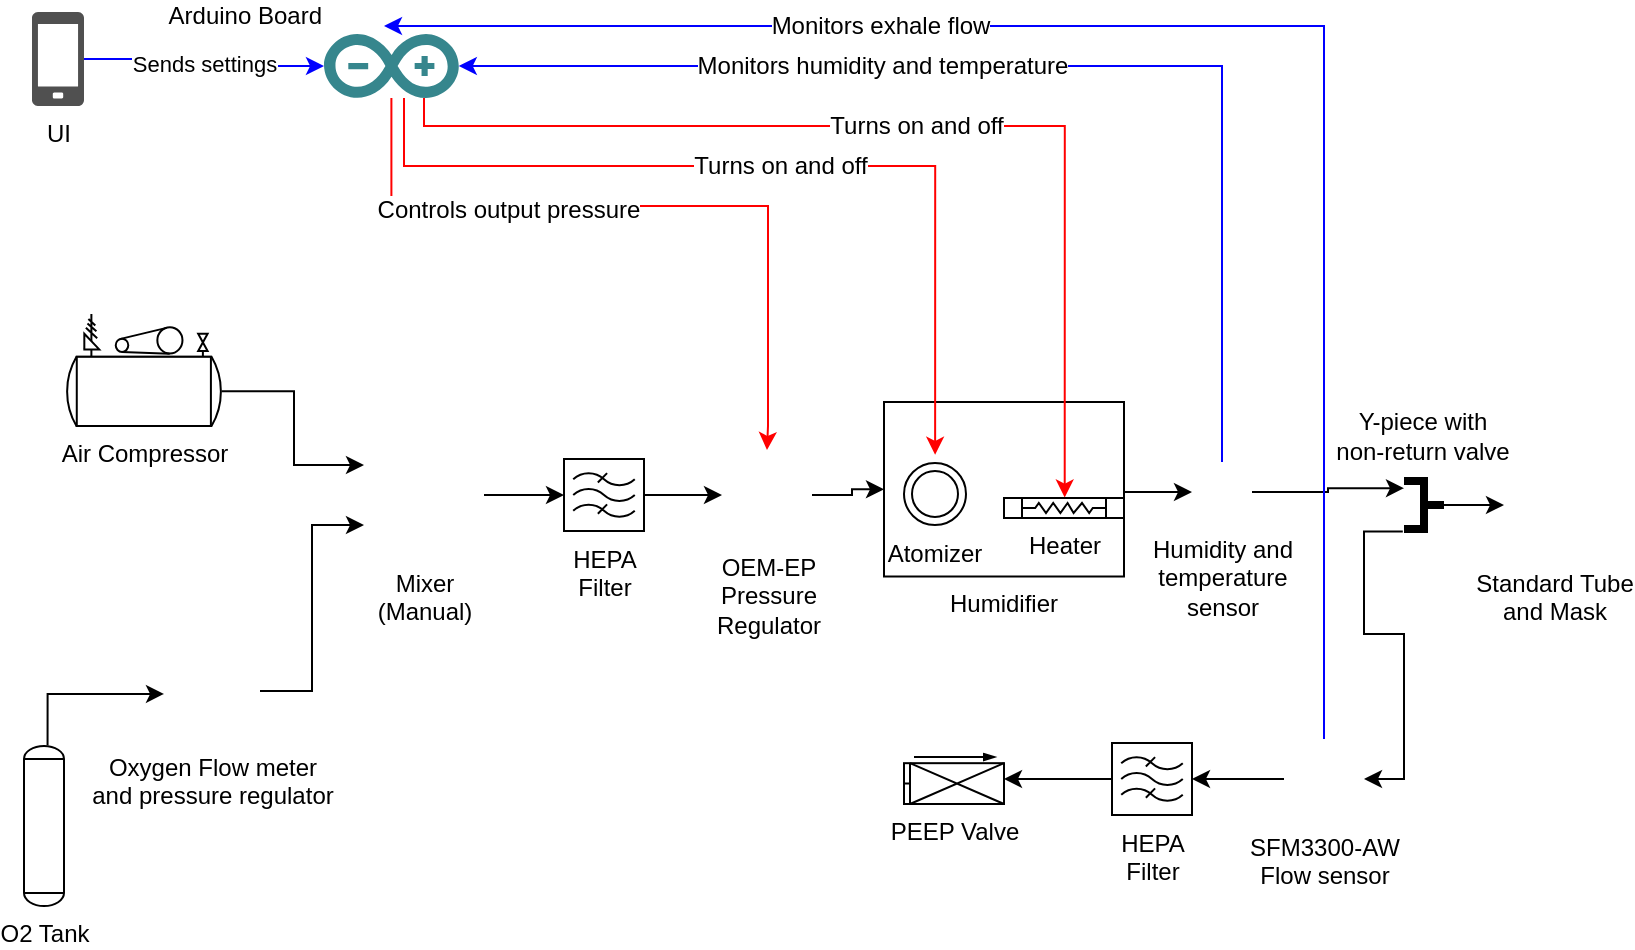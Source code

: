 <mxfile type="github" version="12.9.6">
  <diagram id="v8ACqfiUcGcU-FBjuVRV" name="Block Diagram">
    <mxGraphModel grid="1" shadow="0" math="0" pageHeight="1169" pageWidth="827" pageScale="1" page="1" fold="1" arrows="1" connect="1" tooltips="1" guides="1" gridSize="10" dy="657" dx="1044">
      <root>
        <mxCell id="0" />
        <mxCell id="1" parent="0" />
        <mxCell id="cKnyVmgL8Dwh8mg7-z-A-60" parent="1" target="cKnyVmgL8Dwh8mg7-z-A-3" source="cKnyVmgL8Dwh8mg7-z-A-2" edge="1" style="edgeStyle=orthogonalEdgeStyle;rounded=0;orthogonalLoop=1;jettySize=auto;html=1;strokeColor=#000000;fontSize=12;entryX=0;entryY=0.531;entryDx=0;entryDy=0;entryPerimeter=0;exitX=0.589;exitY=-0.004;exitDx=0;exitDy=0;exitPerimeter=0;">
          <mxGeometry as="geometry" relative="1">
            <mxPoint as="targetPoint" y="393" x="90" />
            <Array as="points">
              <mxPoint y="394" x="32" />
            </Array>
          </mxGeometry>
        </mxCell>
        <mxCell id="cKnyVmgL8Dwh8mg7-z-A-2" value="O2 Tank" parent="1" style="shape=mxgraph.pid.vessels.tank;html=1;align=center;verticalLabelPosition=bottom;verticalAlign=top;dashed=0;" vertex="1">
          <mxGeometry as="geometry" height="80" width="20" y="420" x="20" />
        </mxCell>
        <mxCell id="cKnyVmgL8Dwh8mg7-z-A-65" parent="1" target="KgopnNe5zrmSENhDzvm8-3" source="cKnyVmgL8Dwh8mg7-z-A-3" edge="1" style="edgeStyle=orthogonalEdgeStyle;rounded=0;orthogonalLoop=1;jettySize=auto;html=1;entryX=0;entryY=0.75;entryDx=0;entryDy=0;strokeColor=#000000;fontSize=12;">
          <mxGeometry as="geometry" relative="1">
            <mxPoint as="targetPoint" y="392.5" x="188" />
          </mxGeometry>
        </mxCell>
        <mxCell id="cKnyVmgL8Dwh8mg7-z-A-3" value="Oxygen Flow meter&lt;br&gt;and pressure regulator" parent="1" style="shape=image;html=1;verticalAlign=top;verticalLabelPosition=bottom;labelBackgroundColor=#ffffff;imageAspect=0;aspect=fixed;image=https://cdn1.iconfinder.com/data/icons/common-version-3-0/1024/Meter-128.png" vertex="1">
          <mxGeometry as="geometry" height="48" width="48" y="368.5" x="90" />
        </mxCell>
        <mxCell id="cKnyVmgL8Dwh8mg7-z-A-22" value="" parent="1" target="cKnyVmgL8Dwh8mg7-z-A-12" source="cKnyVmgL8Dwh8mg7-z-A-10" edge="1" style="edgeStyle=orthogonalEdgeStyle;rounded=0;orthogonalLoop=1;jettySize=auto;html=1;">
          <mxGeometry as="geometry" relative="1" />
        </mxCell>
        <mxCell id="cKnyVmgL8Dwh8mg7-z-A-10" value="OEM-EP&lt;br&gt;Pressure&lt;br&gt;Regulator" parent="1" style="shape=image;html=1;verticalAlign=top;verticalLabelPosition=bottom;labelBackgroundColor=#ffffff;imageAspect=0;aspect=fixed;image=https://cdn2.iconfinder.com/data/icons/miscellaneous-12/24/miscellaneous-25-128.png" vertex="1">
          <mxGeometry as="geometry" height="45" width="45" y="272" x="369" />
        </mxCell>
        <mxCell id="cKnyVmgL8Dwh8mg7-z-A-25" parent="1" target="cKnyVmgL8Dwh8mg7-z-A-23" source="cKnyVmgL8Dwh8mg7-z-A-52" edge="1" style="edgeStyle=orthogonalEdgeStyle;rounded=0;orthogonalLoop=1;jettySize=auto;html=1;entryX=1;entryY=0.85;entryDx=0;entryDy=0;entryPerimeter=0;exitX=1;exitY=0.5;exitDx=0;exitDy=0;">
          <mxGeometry as="geometry" relative="1">
            <mxPoint as="sourcePoint" y="281.5" x="644" />
          </mxGeometry>
        </mxCell>
        <mxCell id="cKnyVmgL8Dwh8mg7-z-A-53" parent="1" target="cKnyVmgL8Dwh8mg7-z-A-52" source="cKnyVmgL8Dwh8mg7-z-A-12" edge="1" style="edgeStyle=orthogonalEdgeStyle;rounded=0;orthogonalLoop=1;jettySize=auto;html=1;entryX=0;entryY=0.5;entryDx=0;entryDy=0;exitX=1;exitY=0.5;exitDx=0;exitDy=0;">
          <mxGeometry as="geometry" relative="1">
            <mxPoint as="sourcePoint" y="281.667" x="570" />
            <mxPoint as="targetPoint" y="293" x="590" />
            <Array as="points">
              <mxPoint y="293" x="570" />
            </Array>
          </mxGeometry>
        </mxCell>
        <mxCell id="cKnyVmgL8Dwh8mg7-z-A-12" value="Humidifier" parent="1" style="rounded=0;whiteSpace=wrap;html=1;labelPosition=center;verticalLabelPosition=bottom;align=center;verticalAlign=top;" vertex="1">
          <mxGeometry as="geometry" height="87.25" width="120" y="248" x="450" />
        </mxCell>
        <mxCell id="cKnyVmgL8Dwh8mg7-z-A-43" parent="1" target="cKnyVmgL8Dwh8mg7-z-A-10" source="cKnyVmgL8Dwh8mg7-z-A-17" edge="1" style="edgeStyle=orthogonalEdgeStyle;rounded=0;orthogonalLoop=1;jettySize=auto;html=1;entryX=0.5;entryY=0;entryDx=0;entryDy=0;strokeColor=#FF0000;">
          <mxGeometry as="geometry" relative="1">
            <Array as="points">
              <mxPoint y="150" x="204" />
              <mxPoint y="150" x="392" />
              <mxPoint y="260" x="392" />
              <mxPoint y="260" x="391" />
            </Array>
          </mxGeometry>
        </mxCell>
        <mxCell id="cKnyVmgL8Dwh8mg7-z-A-44" value="Controls output pressure" parent="cKnyVmgL8Dwh8mg7-z-A-43" style="text;html=1;align=center;verticalAlign=middle;resizable=0;points=[];labelBackgroundColor=#ffffff;" vertex="1" connectable="0">
          <mxGeometry as="geometry" relative="1" y="-2" x="-0.384">
            <mxPoint as="offset" />
          </mxGeometry>
        </mxCell>
        <mxCell id="cKnyVmgL8Dwh8mg7-z-A-58" value="Turns on and off" parent="1" target="cKnyVmgL8Dwh8mg7-z-A-50" source="cKnyVmgL8Dwh8mg7-z-A-17" edge="1" style="edgeStyle=orthogonalEdgeStyle;rounded=0;orthogonalLoop=1;jettySize=auto;html=1;entryX=0.502;entryY=-0.132;entryDx=0;entryDy=0;entryPerimeter=0;fontSize=12;strokeColor=#FF0000;">
          <mxGeometry as="geometry" relative="1">
            <Array as="points">
              <mxPoint y="130" x="210" />
              <mxPoint y="130" x="476" />
            </Array>
          </mxGeometry>
        </mxCell>
        <mxCell id="cKnyVmgL8Dwh8mg7-z-A-59" value="Turns on and off" parent="1" target="cKnyVmgL8Dwh8mg7-z-A-49" source="cKnyVmgL8Dwh8mg7-z-A-17" edge="1" style="edgeStyle=orthogonalEdgeStyle;rounded=0;orthogonalLoop=1;jettySize=auto;html=1;entryX=0.506;entryY=-0.021;entryDx=0;entryDy=0;entryPerimeter=0;fontSize=12;strokeColor=#FF0000;">
          <mxGeometry as="geometry" relative="1">
            <Array as="points">
              <mxPoint y="110" x="220" />
              <mxPoint y="110" x="540" />
            </Array>
          </mxGeometry>
        </mxCell>
        <mxCell id="cKnyVmgL8Dwh8mg7-z-A-17" value="Arduino Board" parent="1" style="dashed=0;outlineConnect=0;html=1;align=right;labelPosition=left;verticalLabelPosition=top;verticalAlign=bottom;shape=mxgraph.weblogos.arduino;fillColor=#36868D;strokeColor=none" vertex="1">
          <mxGeometry as="geometry" height="32" width="67.4" y="64" x="170" />
        </mxCell>
        <mxCell id="cKnyVmgL8Dwh8mg7-z-A-28" parent="1" target="cKnyVmgL8Dwh8mg7-z-A-27" source="cKnyVmgL8Dwh8mg7-z-A-23" edge="1" style="edgeStyle=orthogonalEdgeStyle;rounded=0;orthogonalLoop=1;jettySize=auto;html=1;exitX=0;exitY=0.5;exitDx=0;exitDy=0;exitPerimeter=0;entryX=0;entryY=0.5;entryDx=0;entryDy=0;">
          <mxGeometry as="geometry" relative="1">
            <Array as="points">
              <mxPoint y="300" x="750" />
              <mxPoint y="300" x="760" />
            </Array>
          </mxGeometry>
        </mxCell>
        <mxCell id="KgopnNe5zrmSENhDzvm8-18" parent="1" target="cKnyVmgL8Dwh8mg7-z-A-26" source="cKnyVmgL8Dwh8mg7-z-A-23" edge="1" style="edgeStyle=orthogonalEdgeStyle;rounded=0;orthogonalLoop=1;jettySize=auto;html=1;entryX=1;entryY=0.5;entryDx=0;entryDy=0;exitX=1.03;exitY=-0.053;exitDx=0;exitDy=0;exitPerimeter=0;">
          <mxGeometry as="geometry" relative="1">
            <Array as="points">
              <mxPoint y="313" x="690" />
              <mxPoint y="364" x="690" />
              <mxPoint y="364" x="710" />
              <mxPoint y="436" x="710" />
            </Array>
          </mxGeometry>
        </mxCell>
        <mxCell id="cKnyVmgL8Dwh8mg7-z-A-23" value="" parent="1" style="verticalLabelPosition=bottom;align=center;dashed=0;html=1;verticalAlign=top;shape=mxgraph.pid.piping.hose_connection;pointerEvents=1;rotation=-180;strokeWidth=4;" vertex="1">
          <mxGeometry as="geometry" height="24" width="20" y="287.5" x="710" />
        </mxCell>
        <mxCell id="cKnyVmgL8Dwh8mg7-z-A-48" value="Monitors exhale flow" parent="1" source="cKnyVmgL8Dwh8mg7-z-A-26" edge="1" style="edgeStyle=orthogonalEdgeStyle;rounded=0;orthogonalLoop=1;jettySize=auto;html=1;exitX=0.5;exitY=0;exitDx=0;exitDy=0;fontSize=12;strokeColor=#0000FF;">
          <mxGeometry as="geometry" relative="1" x="0.401">
            <mxPoint as="sourcePoint" y="380" x="580" />
            <mxPoint as="targetPoint" y="60" x="200" />
            <Array as="points">
              <mxPoint y="60" x="670" />
              <mxPoint y="60" x="237" />
            </Array>
            <mxPoint as="offset" />
          </mxGeometry>
        </mxCell>
        <mxCell id="KgopnNe5zrmSENhDzvm8-17" value="" parent="1" target="KgopnNe5zrmSENhDzvm8-13" source="cKnyVmgL8Dwh8mg7-z-A-26" edge="1" style="edgeStyle=orthogonalEdgeStyle;rounded=0;orthogonalLoop=1;jettySize=auto;html=1;">
          <mxGeometry as="geometry" relative="1" />
        </mxCell>
        <mxCell id="cKnyVmgL8Dwh8mg7-z-A-26" value="SFM3300-AW&lt;br&gt;Flow sensor" parent="1" style="shape=image;html=1;verticalAlign=top;verticalLabelPosition=bottom;labelBackgroundColor=#ffffff;imageAspect=0;aspect=fixed;image=https://cdn2.iconfinder.com/data/icons/freecns-cumulus/16/519618-117_CoverFlow-128.png" vertex="1">
          <mxGeometry as="geometry" height="40" width="40" y="416.5" x="650" />
        </mxCell>
        <mxCell id="cKnyVmgL8Dwh8mg7-z-A-27" value="Standard Tube &lt;br&gt;and Mask" parent="1" style="shape=image;html=1;verticalAlign=top;verticalLabelPosition=bottom;labelBackgroundColor=#ffffff;imageAspect=0;aspect=fixed;image=https://cdn1.iconfinder.com/data/icons/outbreak-epidemic/100/Disease-22-128.png" vertex="1">
          <mxGeometry as="geometry" height="50" width="50" y="274.5" x="760" />
        </mxCell>
        <mxCell id="cKnyVmgL8Dwh8mg7-z-A-34" value="Y-piece with&lt;br&gt;non-return valve" parent="1" style="text;html=1;align=center;verticalAlign=middle;resizable=0;points=[];autosize=1;" vertex="1">
          <mxGeometry as="geometry" height="30" width="100" y="250" x="669" />
        </mxCell>
        <mxCell id="cKnyVmgL8Dwh8mg7-z-A-47" value="Sends settings" parent="1" target="cKnyVmgL8Dwh8mg7-z-A-17" source="cKnyVmgL8Dwh8mg7-z-A-46" edge="1" style="edgeStyle=orthogonalEdgeStyle;rounded=0;orthogonalLoop=1;jettySize=auto;html=1;strokeColor=#0000FF;">
          <mxGeometry as="geometry" relative="1" />
        </mxCell>
        <mxCell id="cKnyVmgL8Dwh8mg7-z-A-46" value="UI" parent="1" style="pointerEvents=1;shadow=0;dashed=0;html=1;strokeColor=none;fillColor=#505050;labelPosition=center;verticalLabelPosition=bottom;verticalAlign=top;outlineConnect=0;align=center;shape=mxgraph.office.devices.cell_phone_generic;" vertex="1">
          <mxGeometry as="geometry" height="47" width="26" y="53" x="24" />
        </mxCell>
        <mxCell id="cKnyVmgL8Dwh8mg7-z-A-49" value="Heater" parent="1" style="shape=mxgraph.pid.heat_exchangers.heat_exchanger_(coil_tubes);html=1;align=center;verticalLabelPosition=bottom;verticalAlign=top;dashed=0;" vertex="1">
          <mxGeometry as="geometry" height="10" width="60" y="296" x="510" />
        </mxCell>
        <mxCell id="cKnyVmgL8Dwh8mg7-z-A-50" value="Atomizer" parent="1" style="ellipse;shape=doubleEllipse;whiteSpace=wrap;html=1;aspect=fixed;labelPosition=center;verticalLabelPosition=bottom;align=center;verticalAlign=top;" vertex="1">
          <mxGeometry as="geometry" height="31" width="31" y="278.5" x="460" />
        </mxCell>
        <mxCell id="cKnyVmgL8Dwh8mg7-z-A-56" parent="1" target="cKnyVmgL8Dwh8mg7-z-A-17" source="cKnyVmgL8Dwh8mg7-z-A-52" edge="1" style="edgeStyle=orthogonalEdgeStyle;rounded=0;orthogonalLoop=1;jettySize=auto;html=1;strokeColor=#0000FF;">
          <mxGeometry as="geometry" relative="1">
            <Array as="points">
              <mxPoint y="80" x="619" />
            </Array>
          </mxGeometry>
        </mxCell>
        <mxCell id="cKnyVmgL8Dwh8mg7-z-A-57" value="Monitors humidity and temperature" parent="cKnyVmgL8Dwh8mg7-z-A-56" style="text;html=1;align=center;verticalAlign=middle;resizable=0;points=[];labelBackgroundColor=#ffffff;" vertex="1" connectable="0">
          <mxGeometry as="geometry" relative="1" x="0.272">
            <mxPoint as="offset" />
          </mxGeometry>
        </mxCell>
        <mxCell id="cKnyVmgL8Dwh8mg7-z-A-52" value="Humidity and&lt;br&gt;temperature&lt;br&gt;sensor" parent="1" style="shape=image;html=1;verticalAlign=top;verticalLabelPosition=bottom;labelBackgroundColor=#ffffff;imageAspect=0;aspect=fixed;image=https://cdn4.iconfinder.com/data/icons/photographer-7/128/light-meter-measurement-sensor-device-128.png" vertex="1">
          <mxGeometry as="geometry" height="30" width="30" y="278" x="604" />
        </mxCell>
        <mxCell id="KgopnNe5zrmSENhDzvm8-9" parent="1" target="KgopnNe5zrmSENhDzvm8-3" source="KgopnNe5zrmSENhDzvm8-2" edge="1" style="edgeStyle=orthogonalEdgeStyle;rounded=0;orthogonalLoop=1;jettySize=auto;html=1;exitX=0.985;exitY=0.69;exitDx=0;exitDy=0;exitPerimeter=0;entryX=0;entryY=0.25;entryDx=0;entryDy=0;">
          <mxGeometry as="geometry" relative="1" />
        </mxCell>
        <mxCell id="KgopnNe5zrmSENhDzvm8-2" value="Air Compressor" parent="1" style="verticalLabelPosition=bottom;outlineConnect=0;align=center;dashed=0;html=1;verticalAlign=top;shape=mxgraph.pid.compressors.ac_air_compressor" vertex="1">
          <mxGeometry as="geometry" height="56" width="80" y="204" x="40" />
        </mxCell>
        <mxCell id="KgopnNe5zrmSENhDzvm8-12" value="" parent="1" target="KgopnNe5zrmSENhDzvm8-10" source="KgopnNe5zrmSENhDzvm8-3" edge="1" style="edgeStyle=orthogonalEdgeStyle;rounded=0;orthogonalLoop=1;jettySize=auto;html=1;">
          <mxGeometry as="geometry" relative="1" />
        </mxCell>
        <mxCell id="KgopnNe5zrmSENhDzvm8-3" value="Mixer&lt;br&gt;(Manual)" parent="1" style="shape=image;html=1;verticalAlign=top;verticalLabelPosition=bottom;labelBackgroundColor=#ffffff;imageAspect=0;aspect=fixed;image=https://cdn0.iconfinder.com/data/icons/audio-controls-ui-icons/40/mix-128.png" vertex="1">
          <mxGeometry as="geometry" height="60" width="60" y="264.5" x="190" />
        </mxCell>
        <mxCell id="KgopnNe5zrmSENhDzvm8-11" value="" parent="1" target="cKnyVmgL8Dwh8mg7-z-A-10" source="KgopnNe5zrmSENhDzvm8-10" edge="1" style="edgeStyle=orthogonalEdgeStyle;rounded=0;orthogonalLoop=1;jettySize=auto;html=1;">
          <mxGeometry as="geometry" relative="1" />
        </mxCell>
        <mxCell id="KgopnNe5zrmSENhDzvm8-10" value="HEPA&lt;br&gt;Filter" parent="1" style="verticalLabelPosition=bottom;shadow=0;dashed=0;align=center;html=1;verticalAlign=top;shape=mxgraph.electrical.abstract.filter;" vertex="1">
          <mxGeometry as="geometry" height="36" width="40" y="276.5" x="290" />
        </mxCell>
        <mxCell id="KgopnNe5zrmSENhDzvm8-16" value="" parent="1" target="KgopnNe5zrmSENhDzvm8-15" source="KgopnNe5zrmSENhDzvm8-13" edge="1" style="edgeStyle=orthogonalEdgeStyle;rounded=0;orthogonalLoop=1;jettySize=auto;html=1;">
          <mxGeometry as="geometry" relative="1" />
        </mxCell>
        <mxCell id="KgopnNe5zrmSENhDzvm8-13" value="HEPA&lt;br&gt;Filter" parent="1" style="verticalLabelPosition=bottom;shadow=0;dashed=0;align=center;html=1;verticalAlign=top;shape=mxgraph.electrical.abstract.filter;" vertex="1">
          <mxGeometry as="geometry" height="36" width="40" y="418.5" x="564" />
        </mxCell>
        <mxCell id="KgopnNe5zrmSENhDzvm8-15" value="PEEP Valve" parent="1" style="verticalLabelPosition=bottom;align=center;dashed=0;html=1;verticalAlign=top;shape=mxgraph.pid.piping.excess_flow_valve;" vertex="1">
          <mxGeometry as="geometry" height="25" width="50" y="424" x="460" />
        </mxCell>
      </root>
    </mxGraphModel>
  </diagram>
</mxfile>
